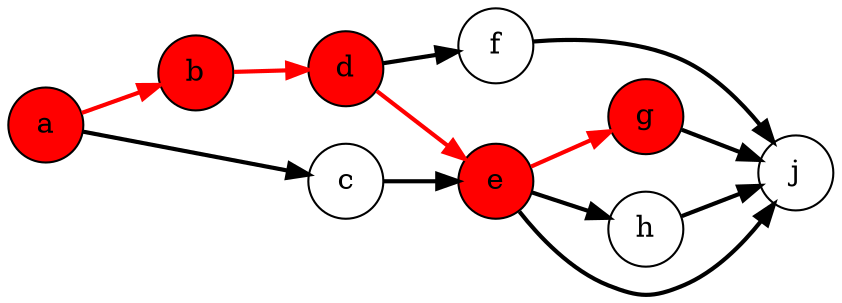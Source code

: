 digraph g {
	rankdir = LR;	node[shape=circle style=filled];
	a[name="a", fillcolor="red"];
	b[name="b", fillcolor="red"];
	c[name="c", fillcolor="white"];
	d[name="d", fillcolor="red"];
	e[name="e", fillcolor="red"];
	f[name="f", fillcolor="white"];
	g[name="g", fillcolor="red"];
	h[name="h", fillcolor="white"];
	j[name="j", fillcolor="white"];

	edge[dir = forward];
	a -> b[penwidth=2, color="red"];
	a -> c[penwidth=2, color="black"];
	b -> d[penwidth=2, color="red"];
	c -> e[penwidth=2, color="black"];
	d -> e[penwidth=2, color="red"];
	d -> f[penwidth=2, color="black"];
	e -> g[penwidth=2, color="red"];
	e -> h[penwidth=2, color="black"];
	e -> j[penwidth=2, color="black"];
	f -> j[penwidth=2, color="black"];
	g -> j[penwidth=2, color="black"];
	h -> j[penwidth=2, color="black"];
}
